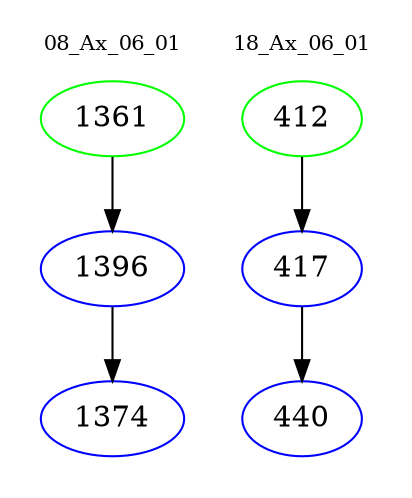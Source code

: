 digraph{
subgraph cluster_0 {
color = white
label = "08_Ax_06_01";
fontsize=10;
T0_1361 [label="1361", color="green"]
T0_1361 -> T0_1396 [color="black"]
T0_1396 [label="1396", color="blue"]
T0_1396 -> T0_1374 [color="black"]
T0_1374 [label="1374", color="blue"]
}
subgraph cluster_1 {
color = white
label = "18_Ax_06_01";
fontsize=10;
T1_412 [label="412", color="green"]
T1_412 -> T1_417 [color="black"]
T1_417 [label="417", color="blue"]
T1_417 -> T1_440 [color="black"]
T1_440 [label="440", color="blue"]
}
}
